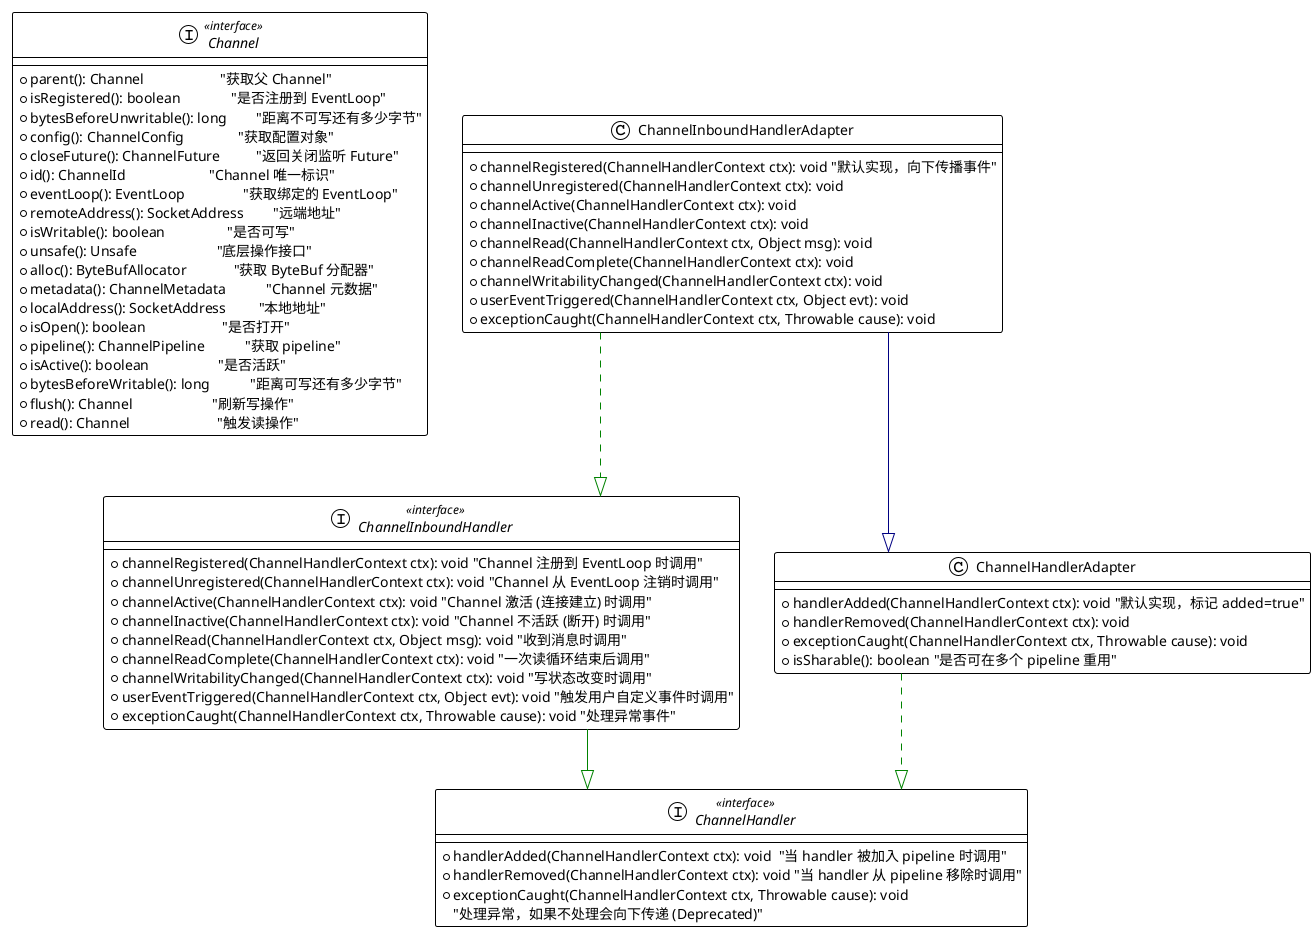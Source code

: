 @startuml
!theme plain
top to bottom direction
skinparam linetype ortho

interface Channel << interface >> {
  + parent(): Channel                     "获取父 Channel"
  + isRegistered(): boolean              "是否注册到 EventLoop"
  + bytesBeforeUnwritable(): long        "距离不可写还有多少字节"
  + config(): ChannelConfig               "获取配置对象"
  + closeFuture(): ChannelFuture          "返回关闭监听 Future"
  + id(): ChannelId                       "Channel 唯一标识"
  + eventLoop(): EventLoop                "获取绑定的 EventLoop"
  + remoteAddress(): SocketAddress        "远端地址"
  + isWritable(): boolean                 "是否可写"
  + unsafe(): Unsafe                      "底层操作接口"
  + alloc(): ByteBufAllocator             "获取 ByteBuf 分配器"
  + metadata(): ChannelMetadata           "Channel 元数据"
  + localAddress(): SocketAddress         "本地地址"
  + isOpen(): boolean                     "是否打开"
  + pipeline(): ChannelPipeline           "获取 pipeline"
  + isActive(): boolean                   "是否活跃"
  + bytesBeforeWritable(): long           "距离可写还有多少字节"
  + flush(): Channel                      "刷新写操作"
  + read(): Channel                        "触发读操作"
}

interface ChannelHandler << interface >> {
  + handlerAdded(ChannelHandlerContext ctx): void  "当 handler 被加入 pipeline 时调用"
  + handlerRemoved(ChannelHandlerContext ctx): void "当 handler 从 pipeline 移除时调用"
  + exceptionCaught(ChannelHandlerContext ctx, Throwable cause): void
      "处理异常，如果不处理会向下传递 (Deprecated)"
}

interface ChannelInboundHandler << interface >> {
  + channelRegistered(ChannelHandlerContext ctx): void "Channel 注册到 EventLoop 时调用"
  + channelUnregistered(ChannelHandlerContext ctx): void "Channel 从 EventLoop 注销时调用"
  + channelActive(ChannelHandlerContext ctx): void "Channel 激活 (连接建立) 时调用"
  + channelInactive(ChannelHandlerContext ctx): void "Channel 不活跃 (断开) 时调用"
  + channelRead(ChannelHandlerContext ctx, Object msg): void "收到消息时调用"
  + channelReadComplete(ChannelHandlerContext ctx): void "一次读循环结束后调用"
  + channelWritabilityChanged(ChannelHandlerContext ctx): void "写状态改变时调用"
  + userEventTriggered(ChannelHandlerContext ctx, Object evt): void "触发用户自定义事件时调用"
  + exceptionCaught(ChannelHandlerContext ctx, Throwable cause): void "处理异常事件"
}

class ChannelInboundHandlerAdapter {
  + channelRegistered(ChannelHandlerContext ctx): void "默认实现，向下传播事件"
  + channelUnregistered(ChannelHandlerContext ctx): void
  + channelActive(ChannelHandlerContext ctx): void
  + channelInactive(ChannelHandlerContext ctx): void
  + channelRead(ChannelHandlerContext ctx, Object msg): void
  + channelReadComplete(ChannelHandlerContext ctx): void
  + channelWritabilityChanged(ChannelHandlerContext ctx): void
  + userEventTriggered(ChannelHandlerContext ctx, Object evt): void
  + exceptionCaught(ChannelHandlerContext ctx, Throwable cause): void
}

class ChannelHandlerAdapter {
  + handlerAdded(ChannelHandlerContext ctx): void "默认实现，标记 added=true"
  + handlerRemoved(ChannelHandlerContext ctx): void
  + exceptionCaught(ChannelHandlerContext ctx, Throwable cause): void
  + isSharable(): boolean "是否可在多个 pipeline 重用"
}

ChannelHandlerAdapter         -[#008200,dashed]-^  ChannelHandler
ChannelInboundHandler         -[#008200,plain]-^  ChannelHandler
ChannelInboundHandlerAdapter  -[#000082,plain]-^  ChannelHandlerAdapter
ChannelInboundHandlerAdapter  -[#008200,dashed]-^  ChannelInboundHandler
@enduml
